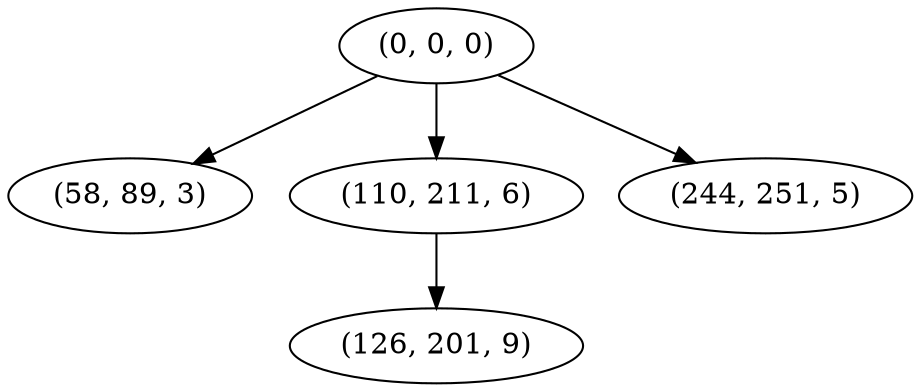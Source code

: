 digraph tree {
    "(0, 0, 0)";
    "(58, 89, 3)";
    "(110, 211, 6)";
    "(126, 201, 9)";
    "(244, 251, 5)";
    "(0, 0, 0)" -> "(58, 89, 3)";
    "(0, 0, 0)" -> "(110, 211, 6)";
    "(0, 0, 0)" -> "(244, 251, 5)";
    "(110, 211, 6)" -> "(126, 201, 9)";
}
